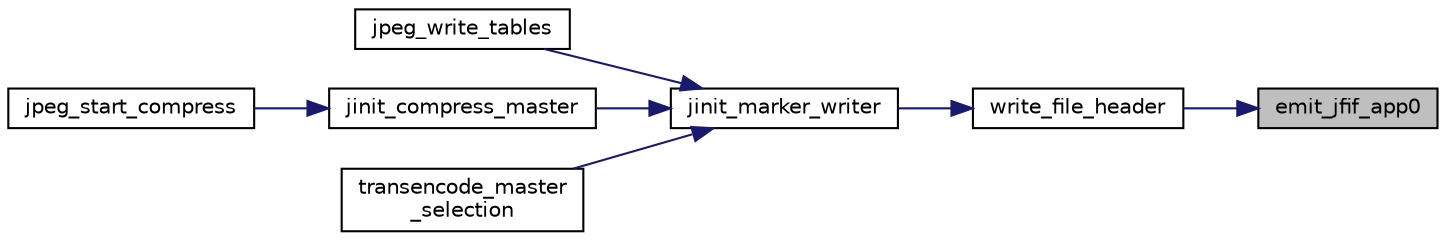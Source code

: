 digraph "emit_jfif_app0"
{
 // LATEX_PDF_SIZE
  bgcolor="transparent";
  edge [fontname="Helvetica",fontsize="10",labelfontname="Helvetica",labelfontsize="10"];
  node [fontname="Helvetica",fontsize="10",shape=record];
  rankdir="RL";
  Node111 [label="emit_jfif_app0",height=0.2,width=0.4,color="black", fillcolor="grey75", style="filled", fontcolor="black",tooltip=" "];
  Node111 -> Node112 [dir="back",color="midnightblue",fontsize="10",style="solid"];
  Node112 [label="write_file_header",height=0.2,width=0.4,color="black",URL="$jcmarker_8c.html#a0a1af4c95150b6cc958ce4a04580800d",tooltip=" "];
  Node112 -> Node113 [dir="back",color="midnightblue",fontsize="10",style="solid"];
  Node113 [label="jinit_marker_writer",height=0.2,width=0.4,color="black",URL="$jcmarker_8c.html#aa9195332f50b4cc182fa49c24abf9e22",tooltip=" "];
  Node113 -> Node114 [dir="back",color="midnightblue",fontsize="10",style="solid"];
  Node114 [label="jpeg_write_tables",height=0.2,width=0.4,color="black",URL="$jcapimin_8c.html#ad476429912a2ceb2f1606326fbbb64f2",tooltip=" "];
  Node113 -> Node115 [dir="back",color="midnightblue",fontsize="10",style="solid"];
  Node115 [label="jinit_compress_master",height=0.2,width=0.4,color="black",URL="$jcinit_8c.html#a9b434908559c6849283fcac944250b3b",tooltip=" "];
  Node115 -> Node116 [dir="back",color="midnightblue",fontsize="10",style="solid"];
  Node116 [label="jpeg_start_compress",height=0.2,width=0.4,color="black",URL="$jcapistd_8c.html#aacff7627af44bc9457601ba15577162d",tooltip=" "];
  Node113 -> Node117 [dir="back",color="midnightblue",fontsize="10",style="solid"];
  Node117 [label="transencode_master\l_selection",height=0.2,width=0.4,color="black",URL="$jctrans_8c.html#ae87fac6bd08f4b513d2f7f5629586733",tooltip=" "];
}
